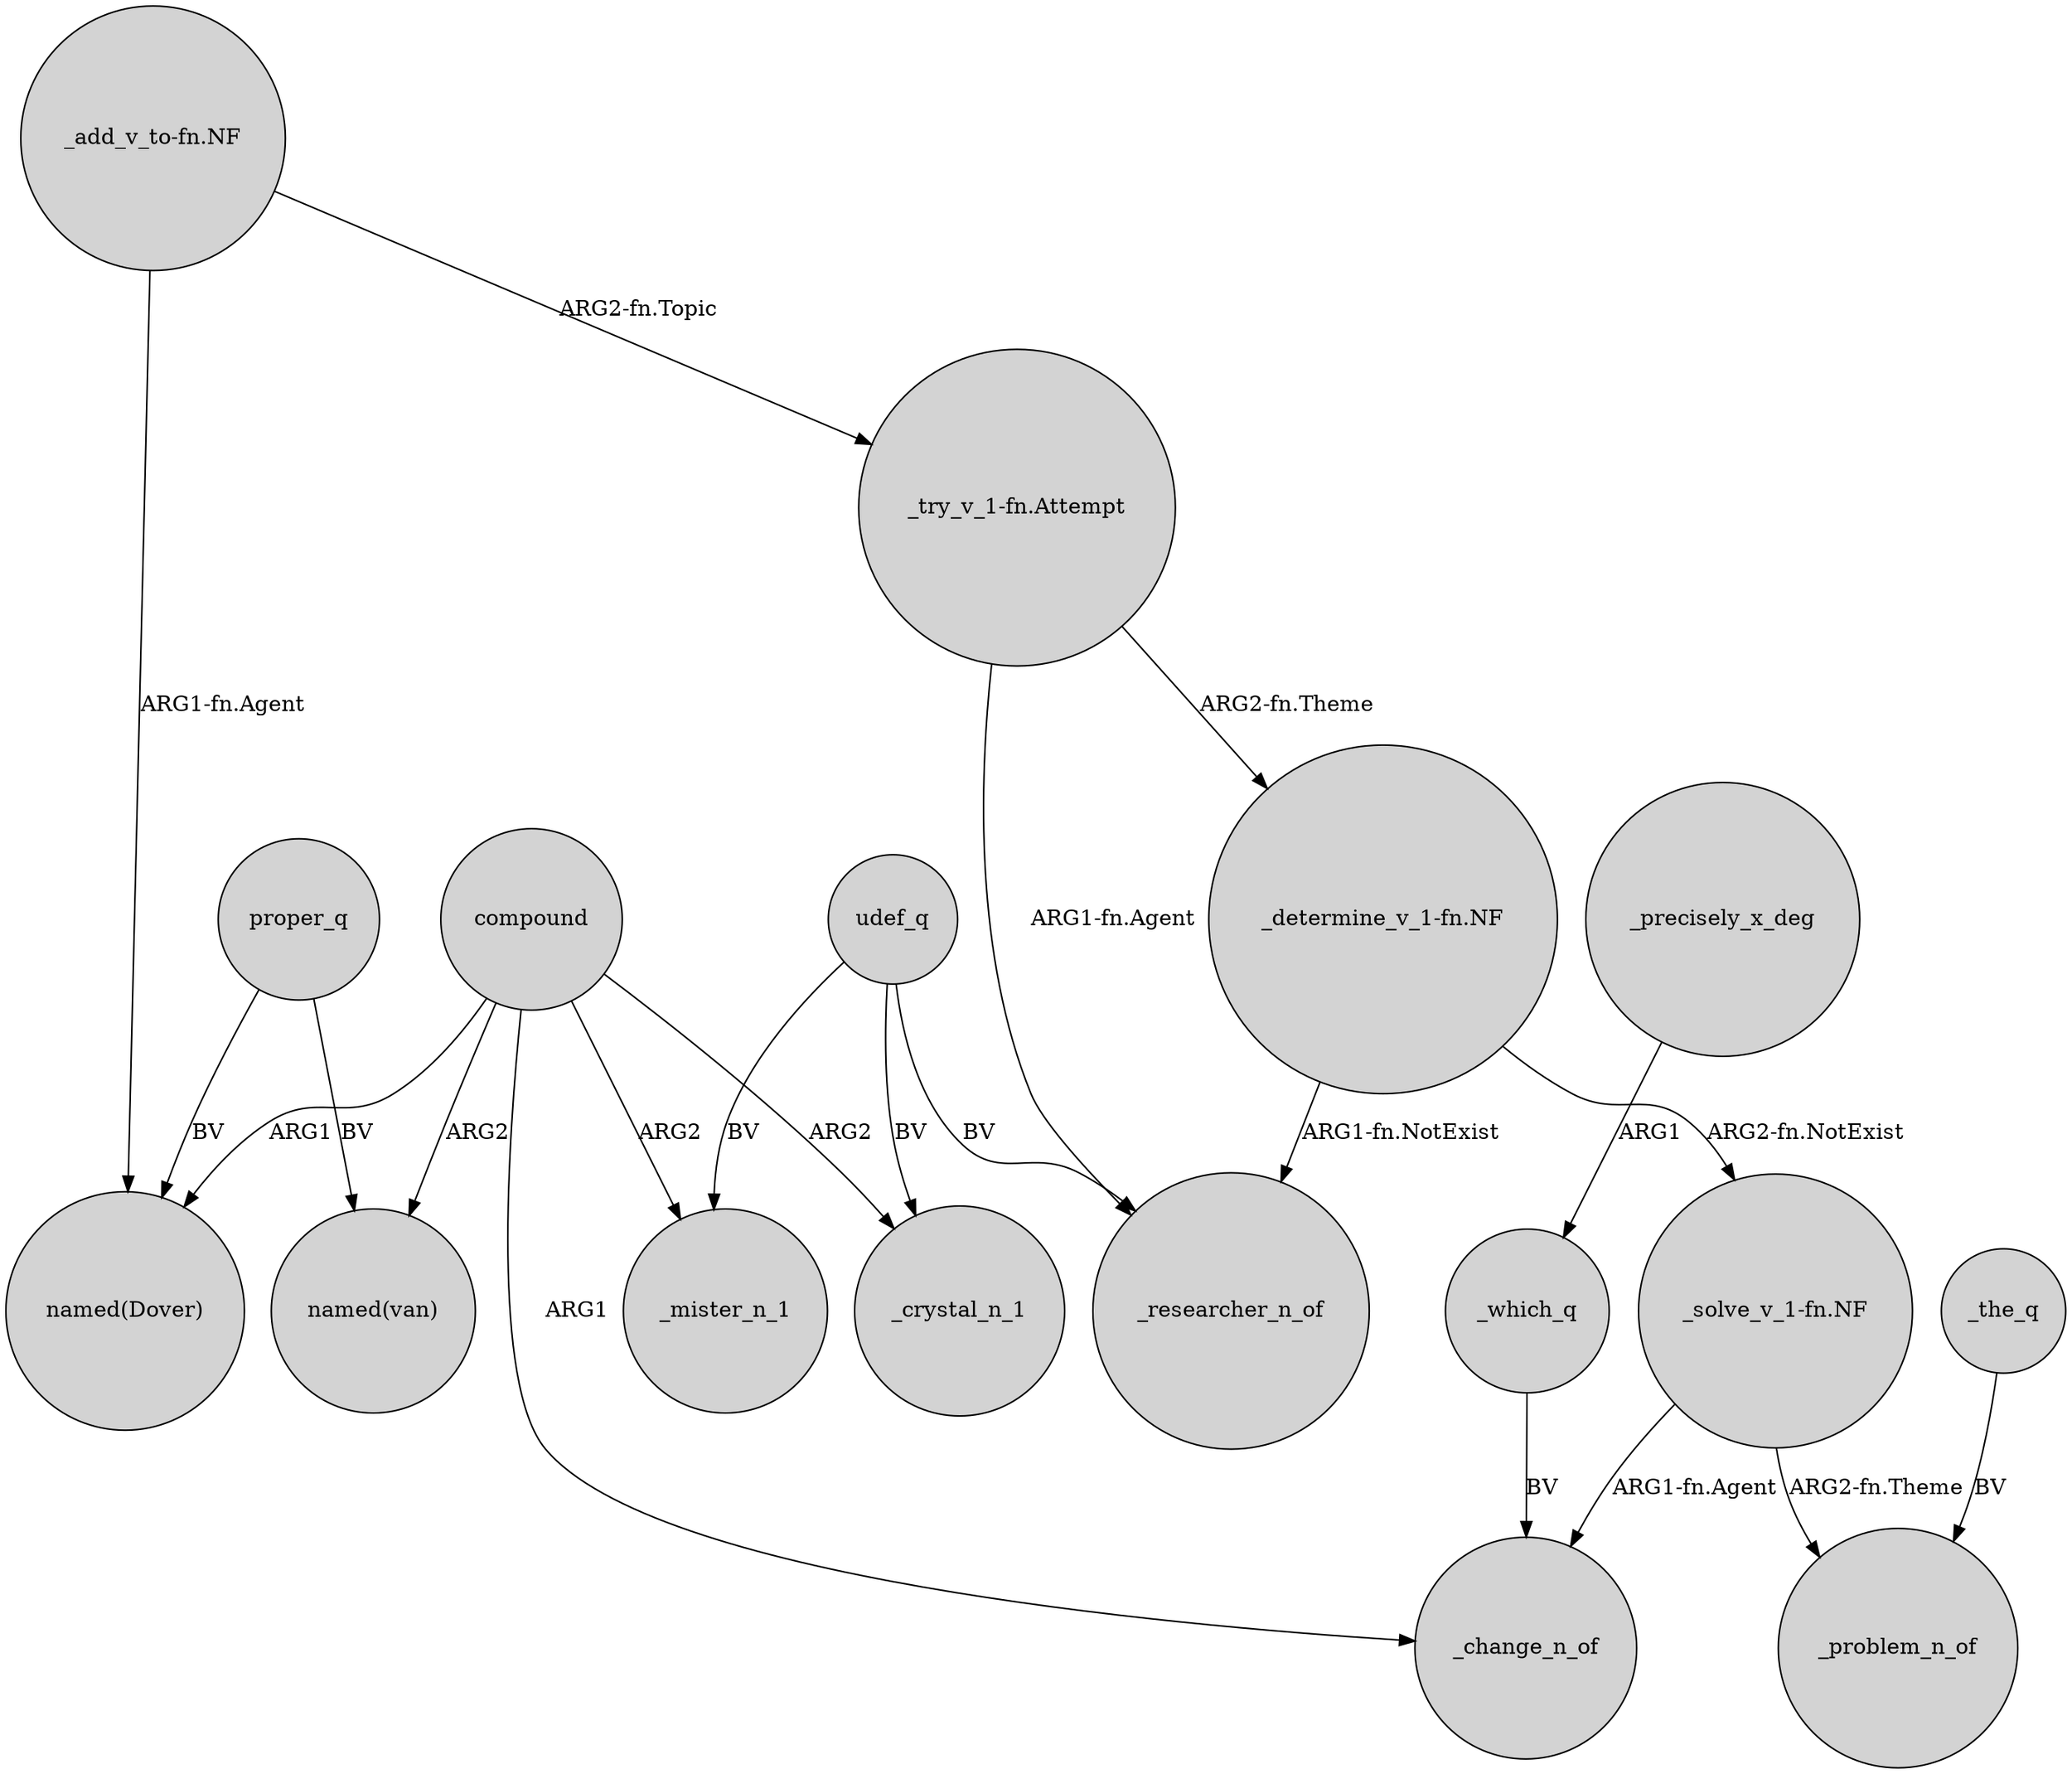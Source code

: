 digraph {
	node [shape=circle style=filled]
	udef_q -> _crystal_n_1 [label=BV]
	"_add_v_to-fn.NF" -> "named(Dover)" [label="ARG1-fn.Agent"]
	compound -> _mister_n_1 [label=ARG2]
	_the_q -> _problem_n_of [label=BV]
	_which_q -> _change_n_of [label=BV]
	"_determine_v_1-fn.NF" -> "_solve_v_1-fn.NF" [label="ARG2-fn.NotExist"]
	udef_q -> _mister_n_1 [label=BV]
	proper_q -> "named(van)" [label=BV]
	"_add_v_to-fn.NF" -> "_try_v_1-fn.Attempt" [label="ARG2-fn.Topic"]
	"_solve_v_1-fn.NF" -> _change_n_of [label="ARG1-fn.Agent"]
	"_try_v_1-fn.Attempt" -> "_determine_v_1-fn.NF" [label="ARG2-fn.Theme"]
	udef_q -> _researcher_n_of [label=BV]
	compound -> _change_n_of [label=ARG1]
	"_determine_v_1-fn.NF" -> _researcher_n_of [label="ARG1-fn.NotExist"]
	proper_q -> "named(Dover)" [label=BV]
	compound -> "named(van)" [label=ARG2]
	compound -> "named(Dover)" [label=ARG1]
	"_solve_v_1-fn.NF" -> _problem_n_of [label="ARG2-fn.Theme"]
	_precisely_x_deg -> _which_q [label=ARG1]
	"_try_v_1-fn.Attempt" -> _researcher_n_of [label="ARG1-fn.Agent"]
	compound -> _crystal_n_1 [label=ARG2]
}
